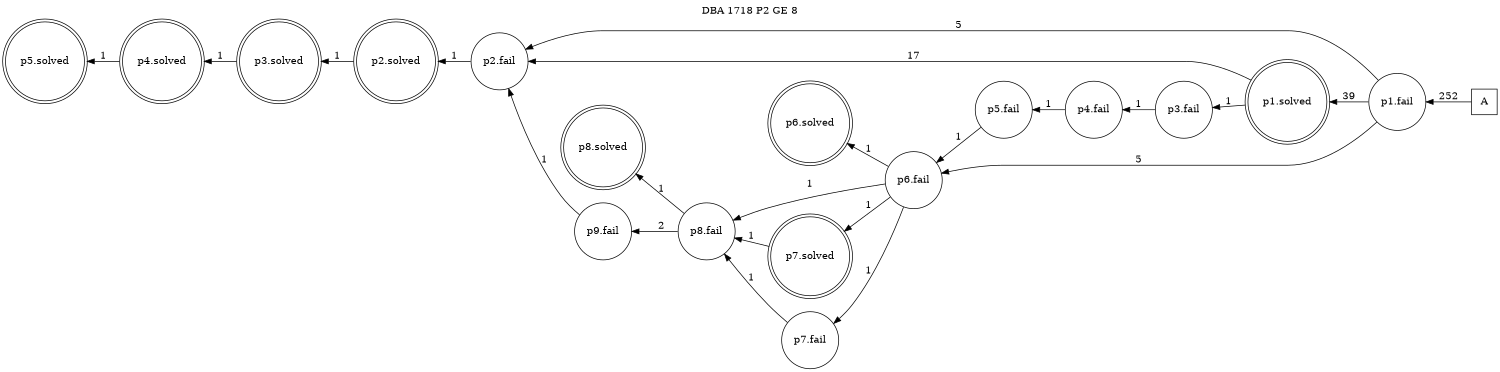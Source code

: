 digraph DBA_1718_P2_GE_8_LOW {
labelloc="tl"
label= " DBA 1718 P2 GE 8 "
rankdir="RL";
graph [ size=" 10 , 10 !"]

"A" [shape="square" label="A"]
"p1.fail" [shape="circle" label="p1.fail"]
"p1.solved" [shape="doublecircle" label="p1.solved"]
"p2.fail" [shape="circle" label="p2.fail"]
"p3.fail" [shape="circle" label="p3.fail"]
"p4.fail" [shape="circle" label="p4.fail"]
"p5.fail" [shape="circle" label="p5.fail"]
"p6.fail" [shape="circle" label="p6.fail"]
"p7.fail" [shape="circle" label="p7.fail"]
"p8.fail" [shape="circle" label="p8.fail"]
"p9.fail" [shape="circle" label="p9.fail"]
"p2.solved" [shape="doublecircle" label="p2.solved"]
"p3.solved" [shape="doublecircle" label="p3.solved"]
"p4.solved" [shape="doublecircle" label="p4.solved"]
"p5.solved" [shape="doublecircle" label="p5.solved"]
"p7.solved" [shape="doublecircle" label="p7.solved"]
"p8.solved" [shape="doublecircle" label="p8.solved"]
"p6.solved" [shape="doublecircle" label="p6.solved"]
"A" -> "p1.fail" [ label=252]
"p1.fail" -> "p1.solved" [ label=39]
"p1.fail" -> "p2.fail" [ label=5]
"p1.fail" -> "p6.fail" [ label=5]
"p1.solved" -> "p2.fail" [ label=17]
"p1.solved" -> "p3.fail" [ label=1]
"p2.fail" -> "p2.solved" [ label=1]
"p3.fail" -> "p4.fail" [ label=1]
"p4.fail" -> "p5.fail" [ label=1]
"p5.fail" -> "p6.fail" [ label=1]
"p6.fail" -> "p7.fail" [ label=1]
"p6.fail" -> "p8.fail" [ label=1]
"p6.fail" -> "p7.solved" [ label=1]
"p6.fail" -> "p6.solved" [ label=1]
"p7.fail" -> "p8.fail" [ label=1]
"p8.fail" -> "p9.fail" [ label=2]
"p8.fail" -> "p8.solved" [ label=1]
"p9.fail" -> "p2.fail" [ label=1]
"p2.solved" -> "p3.solved" [ label=1]
"p3.solved" -> "p4.solved" [ label=1]
"p4.solved" -> "p5.solved" [ label=1]
"p7.solved" -> "p8.fail" [ label=1]
}
